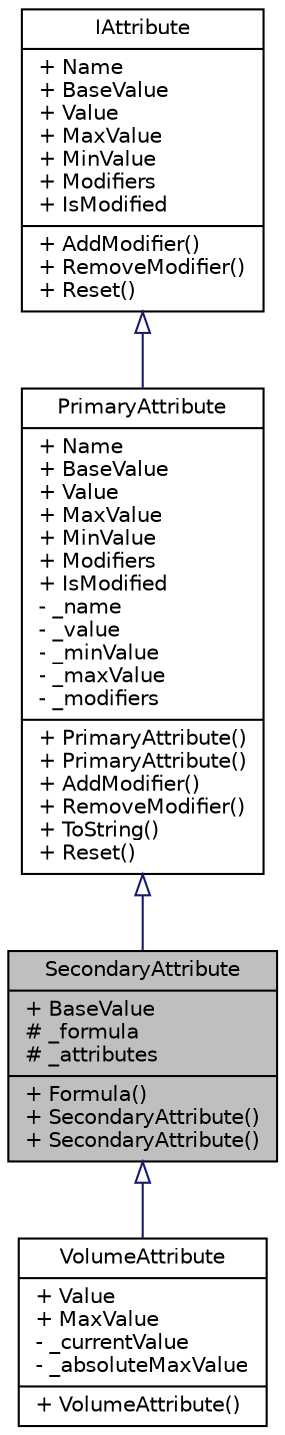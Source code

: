 digraph "SecondaryAttribute"
{
 // INTERACTIVE_SVG=YES
  edge [fontname="Helvetica",fontsize="10",labelfontname="Helvetica",labelfontsize="10"];
  node [fontname="Helvetica",fontsize="10",shape=record];
  Node1 [label="{SecondaryAttribute\n|+ BaseValue\l# _formula\l# _attributes\l|+ Formula()\l+ SecondaryAttribute()\l+ SecondaryAttribute()\l}",height=0.2,width=0.4,color="black", fillcolor="grey75", style="filled" fontcolor="black"];
  Node2 -> Node1 [dir="back",color="midnightblue",fontsize="10",style="solid",arrowtail="onormal",fontname="Helvetica"];
  Node2 [label="{PrimaryAttribute\n|+ Name\l+ BaseValue\l+ Value\l+ MaxValue\l+ MinValue\l+ Modifiers\l+ IsModified\l- _name\l- _value\l- _minValue\l- _maxValue\l- _modifiers\l|+ PrimaryAttribute()\l+ PrimaryAttribute()\l+ AddModifier()\l+ RemoveModifier()\l+ ToString()\l+ Reset()\l}",height=0.2,width=0.4,color="black", fillcolor="white", style="filled",URL="$d5/ddc/class_action_rpg_kit_1_1_character_1_1_attribute_1_1_primary_attribute.xhtml",tooltip="Represents a simple float value. "];
  Node3 -> Node2 [dir="back",color="midnightblue",fontsize="10",style="solid",arrowtail="onormal",fontname="Helvetica"];
  Node3 [label="{IAttribute\n|+ Name\l+ BaseValue\l+ Value\l+ MaxValue\l+ MinValue\l+ Modifiers\l+ IsModified\l|+ AddModifier()\l+ RemoveModifier()\l+ Reset()\l}",height=0.2,width=0.4,color="black", fillcolor="white", style="filled",URL="$d5/d7e/interface_action_rpg_kit_1_1_character_1_1_attribute_1_1_i_attribute.xhtml",tooltip="Interface for Attributes. "];
  Node1 -> Node4 [dir="back",color="midnightblue",fontsize="10",style="solid",arrowtail="onormal",fontname="Helvetica"];
  Node4 [label="{VolumeAttribute\n|+ Value\l+ MaxValue\l- _currentValue\l- _absoluteMaxValue\l|+ VolumeAttribute()\l}",height=0.2,width=0.4,color="black", fillcolor="white", style="filled",URL="$d6/ddf/class_action_rpg_kit_1_1_character_1_1_attribute_1_1_volume_attribute.xhtml",tooltip="Represents a volume of something, e.g. magic, life. The base value is derived through a formula and s..."];
}
